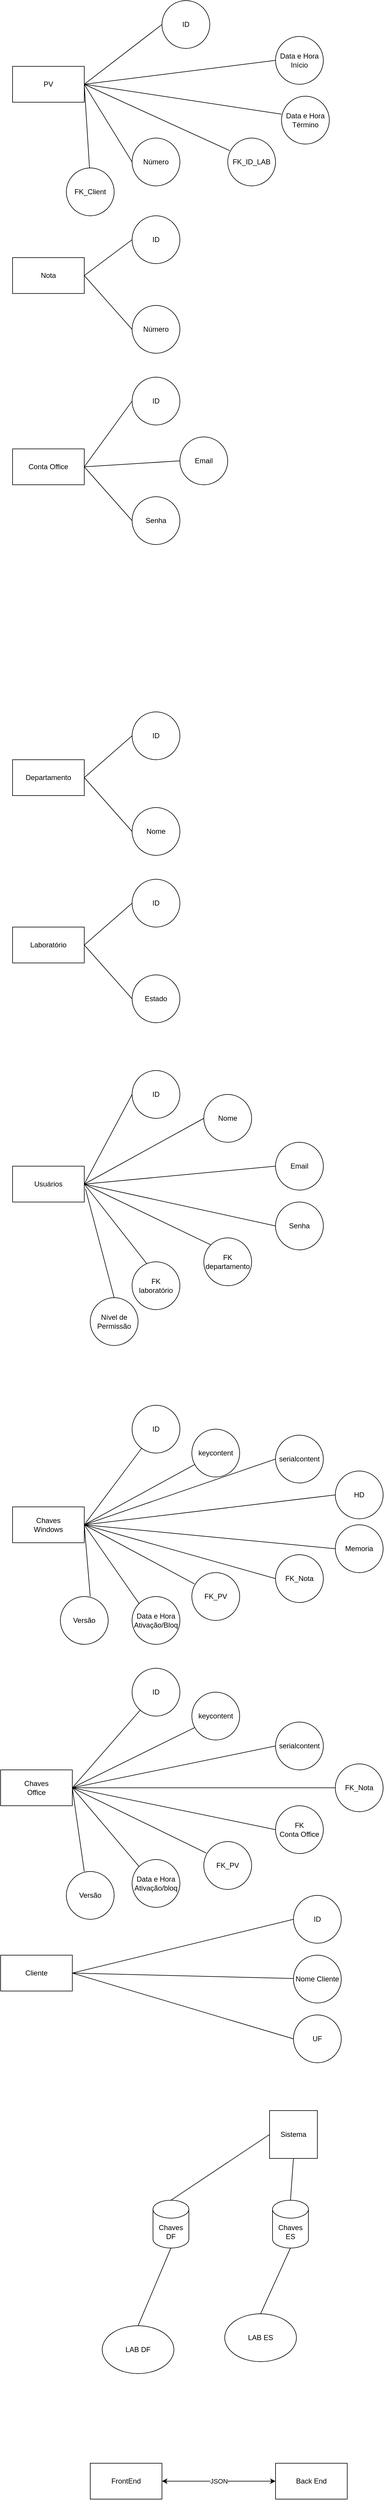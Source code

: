 <mxfile version="20.6.2" type="device"><diagram id="C5RBs43oDa-KdzZeNtuy" name="Page-1"><mxGraphModel dx="782" dy="1678" grid="1" gridSize="10" guides="1" tooltips="1" connect="1" arrows="1" fold="1" page="1" pageScale="1" pageWidth="827" pageHeight="1169" math="0" shadow="0"><root><mxCell id="WIyWlLk6GJQsqaUBKTNV-0"/><mxCell id="WIyWlLk6GJQsqaUBKTNV-1" parent="WIyWlLk6GJQsqaUBKTNV-0"/><mxCell id="e5or1n0l1bHIsKTQk7aH-1" value="Usuários" style="rounded=0;whiteSpace=wrap;html=1;" parent="WIyWlLk6GJQsqaUBKTNV-1" vertex="1"><mxGeometry x="40" y="800" width="120" height="60" as="geometry"/></mxCell><mxCell id="e5or1n0l1bHIsKTQk7aH-2" value="Chaves&lt;br&gt;Windows" style="rounded=0;whiteSpace=wrap;html=1;" parent="WIyWlLk6GJQsqaUBKTNV-1" vertex="1"><mxGeometry x="40" y="1370" width="120" height="60" as="geometry"/></mxCell><mxCell id="e5or1n0l1bHIsKTQk7aH-3" value="FK_PV" style="ellipse;whiteSpace=wrap;html=1;aspect=fixed;" parent="WIyWlLk6GJQsqaUBKTNV-1" vertex="1"><mxGeometry x="340" y="1480" width="80" height="80" as="geometry"/></mxCell><mxCell id="e5or1n0l1bHIsKTQk7aH-4" value="FK_Nota" style="ellipse;whiteSpace=wrap;html=1;aspect=fixed;" parent="WIyWlLk6GJQsqaUBKTNV-1" vertex="1"><mxGeometry x="480" y="1450" width="80" height="80" as="geometry"/></mxCell><mxCell id="e5or1n0l1bHIsKTQk7aH-5" value="ID" style="ellipse;whiteSpace=wrap;html=1;aspect=fixed;" parent="WIyWlLk6GJQsqaUBKTNV-1" vertex="1"><mxGeometry x="240" y="1200" width="80" height="80" as="geometry"/></mxCell><mxCell id="e5or1n0l1bHIsKTQk7aH-6" value="keycontent" style="ellipse;whiteSpace=wrap;html=1;aspect=fixed;" parent="WIyWlLk6GJQsqaUBKTNV-1" vertex="1"><mxGeometry x="340" y="1240" width="80" height="80" as="geometry"/></mxCell><mxCell id="e5or1n0l1bHIsKTQk7aH-7" value="serialcontent" style="ellipse;whiteSpace=wrap;html=1;aspect=fixed;" parent="WIyWlLk6GJQsqaUBKTNV-1" vertex="1"><mxGeometry x="480" y="1250" width="80" height="80" as="geometry"/></mxCell><mxCell id="e5or1n0l1bHIsKTQk7aH-8" value="Data e Hora&lt;br&gt;Ativação/Bloq" style="ellipse;whiteSpace=wrap;html=1;aspect=fixed;" parent="WIyWlLk6GJQsqaUBKTNV-1" vertex="1"><mxGeometry x="240" y="1520" width="80" height="80" as="geometry"/></mxCell><mxCell id="e5or1n0l1bHIsKTQk7aH-9" value="" style="endArrow=none;html=1;rounded=0;exitX=1;exitY=0.5;exitDx=0;exitDy=0;" parent="WIyWlLk6GJQsqaUBKTNV-1" source="e5or1n0l1bHIsKTQk7aH-2" target="e5or1n0l1bHIsKTQk7aH-5" edge="1"><mxGeometry width="50" height="50" relative="1" as="geometry"><mxPoint x="220" y="1400" as="sourcePoint"/><mxPoint x="270" y="1350" as="targetPoint"/></mxGeometry></mxCell><mxCell id="e5or1n0l1bHIsKTQk7aH-10" value="" style="endArrow=none;html=1;rounded=0;exitX=1;exitY=0.5;exitDx=0;exitDy=0;entryX=0.063;entryY=0.738;entryDx=0;entryDy=0;entryPerimeter=0;" parent="WIyWlLk6GJQsqaUBKTNV-1" source="e5or1n0l1bHIsKTQk7aH-2" target="e5or1n0l1bHIsKTQk7aH-6" edge="1"><mxGeometry width="50" height="50" relative="1" as="geometry"><mxPoint x="380" y="1600" as="sourcePoint"/><mxPoint x="430" y="1550" as="targetPoint"/></mxGeometry></mxCell><mxCell id="e5or1n0l1bHIsKTQk7aH-11" value="" style="endArrow=none;html=1;rounded=0;exitX=1;exitY=0.5;exitDx=0;exitDy=0;entryX=0;entryY=0.5;entryDx=0;entryDy=0;" parent="WIyWlLk6GJQsqaUBKTNV-1" source="e5or1n0l1bHIsKTQk7aH-2" target="e5or1n0l1bHIsKTQk7aH-7" edge="1"><mxGeometry width="50" height="50" relative="1" as="geometry"><mxPoint x="380" y="1600" as="sourcePoint"/><mxPoint x="430" y="1550" as="targetPoint"/></mxGeometry></mxCell><mxCell id="e5or1n0l1bHIsKTQk7aH-12" value="" style="endArrow=none;html=1;rounded=0;exitX=1;exitY=0.5;exitDx=0;exitDy=0;entryX=0;entryY=0.5;entryDx=0;entryDy=0;" parent="WIyWlLk6GJQsqaUBKTNV-1" source="e5or1n0l1bHIsKTQk7aH-2" target="e5or1n0l1bHIsKTQk7aH-4" edge="1"><mxGeometry width="50" height="50" relative="1" as="geometry"><mxPoint x="380" y="1600" as="sourcePoint"/><mxPoint x="430" y="1550" as="targetPoint"/></mxGeometry></mxCell><mxCell id="e5or1n0l1bHIsKTQk7aH-13" value="" style="endArrow=none;html=1;rounded=0;exitX=1;exitY=0.5;exitDx=0;exitDy=0;entryX=0.053;entryY=0.235;entryDx=0;entryDy=0;entryPerimeter=0;" parent="WIyWlLk6GJQsqaUBKTNV-1" source="e5or1n0l1bHIsKTQk7aH-2" target="e5or1n0l1bHIsKTQk7aH-3" edge="1"><mxGeometry width="50" height="50" relative="1" as="geometry"><mxPoint x="380" y="1600" as="sourcePoint"/><mxPoint x="430" y="1550" as="targetPoint"/></mxGeometry></mxCell><mxCell id="e5or1n0l1bHIsKTQk7aH-14" value="" style="endArrow=none;html=1;rounded=0;exitX=1;exitY=0.5;exitDx=0;exitDy=0;entryX=0;entryY=0;entryDx=0;entryDy=0;" parent="WIyWlLk6GJQsqaUBKTNV-1" source="e5or1n0l1bHIsKTQk7aH-2" target="e5or1n0l1bHIsKTQk7aH-8" edge="1"><mxGeometry width="50" height="50" relative="1" as="geometry"><mxPoint x="380" y="1600" as="sourcePoint"/><mxPoint x="430" y="1550" as="targetPoint"/></mxGeometry></mxCell><mxCell id="e5or1n0l1bHIsKTQk7aH-15" value="ID" style="ellipse;whiteSpace=wrap;html=1;aspect=fixed;" parent="WIyWlLk6GJQsqaUBKTNV-1" vertex="1"><mxGeometry x="240" y="640" width="80" height="80" as="geometry"/></mxCell><mxCell id="e5or1n0l1bHIsKTQk7aH-16" value="Nome" style="ellipse;whiteSpace=wrap;html=1;aspect=fixed;" parent="WIyWlLk6GJQsqaUBKTNV-1" vertex="1"><mxGeometry x="360" y="680" width="80" height="80" as="geometry"/></mxCell><mxCell id="e5or1n0l1bHIsKTQk7aH-18" value="Email" style="ellipse;whiteSpace=wrap;html=1;aspect=fixed;" parent="WIyWlLk6GJQsqaUBKTNV-1" vertex="1"><mxGeometry x="480" y="760" width="80" height="80" as="geometry"/></mxCell><mxCell id="e5or1n0l1bHIsKTQk7aH-19" value="Senha" style="ellipse;whiteSpace=wrap;html=1;aspect=fixed;" parent="WIyWlLk6GJQsqaUBKTNV-1" vertex="1"><mxGeometry x="480" y="860" width="80" height="80" as="geometry"/></mxCell><mxCell id="e5or1n0l1bHIsKTQk7aH-20" value="" style="endArrow=none;html=1;rounded=0;exitX=1;exitY=0.5;exitDx=0;exitDy=0;entryX=0;entryY=0.5;entryDx=0;entryDy=0;" parent="WIyWlLk6GJQsqaUBKTNV-1" source="e5or1n0l1bHIsKTQk7aH-1" target="e5or1n0l1bHIsKTQk7aH-15" edge="1"><mxGeometry width="50" height="50" relative="1" as="geometry"><mxPoint x="380" y="880" as="sourcePoint"/><mxPoint x="430" y="830" as="targetPoint"/></mxGeometry></mxCell><mxCell id="e5or1n0l1bHIsKTQk7aH-21" value="" style="endArrow=none;html=1;rounded=0;exitX=1;exitY=0.5;exitDx=0;exitDy=0;entryX=0;entryY=0.5;entryDx=0;entryDy=0;" parent="WIyWlLk6GJQsqaUBKTNV-1" source="e5or1n0l1bHIsKTQk7aH-1" target="e5or1n0l1bHIsKTQk7aH-16" edge="1"><mxGeometry width="50" height="50" relative="1" as="geometry"><mxPoint x="380" y="880" as="sourcePoint"/><mxPoint x="430" y="830" as="targetPoint"/></mxGeometry></mxCell><mxCell id="e5or1n0l1bHIsKTQk7aH-23" value="" style="endArrow=none;html=1;rounded=0;exitX=1;exitY=0.5;exitDx=0;exitDy=0;entryX=0;entryY=0.5;entryDx=0;entryDy=0;" parent="WIyWlLk6GJQsqaUBKTNV-1" source="e5or1n0l1bHIsKTQk7aH-1" target="e5or1n0l1bHIsKTQk7aH-18" edge="1"><mxGeometry width="50" height="50" relative="1" as="geometry"><mxPoint x="380" y="880" as="sourcePoint"/><mxPoint x="430" y="830" as="targetPoint"/></mxGeometry></mxCell><mxCell id="e5or1n0l1bHIsKTQk7aH-24" value="" style="endArrow=none;html=1;rounded=0;exitX=1;exitY=0.5;exitDx=0;exitDy=0;entryX=0;entryY=0.5;entryDx=0;entryDy=0;" parent="WIyWlLk6GJQsqaUBKTNV-1" source="e5or1n0l1bHIsKTQk7aH-1" target="e5or1n0l1bHIsKTQk7aH-19" edge="1"><mxGeometry width="50" height="50" relative="1" as="geometry"><mxPoint x="380" y="880" as="sourcePoint"/><mxPoint x="430" y="830" as="targetPoint"/></mxGeometry></mxCell><mxCell id="e5or1n0l1bHIsKTQk7aH-25" value="Departamento" style="rounded=0;whiteSpace=wrap;html=1;" parent="WIyWlLk6GJQsqaUBKTNV-1" vertex="1"><mxGeometry x="40" y="120" width="120" height="60" as="geometry"/></mxCell><mxCell id="e5or1n0l1bHIsKTQk7aH-26" value="ID" style="ellipse;whiteSpace=wrap;html=1;aspect=fixed;" parent="WIyWlLk6GJQsqaUBKTNV-1" vertex="1"><mxGeometry x="240" y="40" width="80" height="80" as="geometry"/></mxCell><mxCell id="e5or1n0l1bHIsKTQk7aH-27" value="Nome" style="ellipse;whiteSpace=wrap;html=1;aspect=fixed;" parent="WIyWlLk6GJQsqaUBKTNV-1" vertex="1"><mxGeometry x="240" y="200" width="80" height="80" as="geometry"/></mxCell><mxCell id="e5or1n0l1bHIsKTQk7aH-28" value="" style="endArrow=none;html=1;rounded=0;exitX=1;exitY=0.5;exitDx=0;exitDy=0;entryX=0;entryY=0.5;entryDx=0;entryDy=0;" parent="WIyWlLk6GJQsqaUBKTNV-1" source="e5or1n0l1bHIsKTQk7aH-25" target="e5or1n0l1bHIsKTQk7aH-26" edge="1"><mxGeometry width="50" height="50" relative="1" as="geometry"><mxPoint x="380" y="100" as="sourcePoint"/><mxPoint x="430" y="50" as="targetPoint"/></mxGeometry></mxCell><mxCell id="e5or1n0l1bHIsKTQk7aH-29" value="" style="endArrow=none;html=1;rounded=0;exitX=1;exitY=0.5;exitDx=0;exitDy=0;entryX=0;entryY=0.5;entryDx=0;entryDy=0;" parent="WIyWlLk6GJQsqaUBKTNV-1" source="e5or1n0l1bHIsKTQk7aH-25" target="e5or1n0l1bHIsKTQk7aH-27" edge="1"><mxGeometry width="50" height="50" relative="1" as="geometry"><mxPoint x="380" y="100" as="sourcePoint"/><mxPoint x="430" y="50" as="targetPoint"/></mxGeometry></mxCell><mxCell id="e5or1n0l1bHIsKTQk7aH-30" value="Laboratório" style="rounded=0;whiteSpace=wrap;html=1;" parent="WIyWlLk6GJQsqaUBKTNV-1" vertex="1"><mxGeometry x="40" y="400" width="120" height="60" as="geometry"/></mxCell><mxCell id="e5or1n0l1bHIsKTQk7aH-31" value="ID" style="ellipse;whiteSpace=wrap;html=1;aspect=fixed;" parent="WIyWlLk6GJQsqaUBKTNV-1" vertex="1"><mxGeometry x="240" y="320" width="80" height="80" as="geometry"/></mxCell><mxCell id="e5or1n0l1bHIsKTQk7aH-32" value="Estado" style="ellipse;whiteSpace=wrap;html=1;aspect=fixed;" parent="WIyWlLk6GJQsqaUBKTNV-1" vertex="1"><mxGeometry x="240" y="480" width="80" height="80" as="geometry"/></mxCell><mxCell id="e5or1n0l1bHIsKTQk7aH-33" value="" style="endArrow=none;html=1;rounded=0;exitX=1;exitY=0.5;exitDx=0;exitDy=0;entryX=0;entryY=0.5;entryDx=0;entryDy=0;" parent="WIyWlLk6GJQsqaUBKTNV-1" source="e5or1n0l1bHIsKTQk7aH-30" target="e5or1n0l1bHIsKTQk7aH-31" edge="1"><mxGeometry width="50" height="50" relative="1" as="geometry"><mxPoint x="380" y="380" as="sourcePoint"/><mxPoint x="430" y="330" as="targetPoint"/></mxGeometry></mxCell><mxCell id="e5or1n0l1bHIsKTQk7aH-34" value="" style="endArrow=none;html=1;rounded=0;exitX=1;exitY=0.5;exitDx=0;exitDy=0;entryX=0;entryY=0.5;entryDx=0;entryDy=0;" parent="WIyWlLk6GJQsqaUBKTNV-1" source="e5or1n0l1bHIsKTQk7aH-30" target="e5or1n0l1bHIsKTQk7aH-32" edge="1"><mxGeometry width="50" height="50" relative="1" as="geometry"><mxPoint x="380" y="380" as="sourcePoint"/><mxPoint x="430" y="330" as="targetPoint"/></mxGeometry></mxCell><mxCell id="e5or1n0l1bHIsKTQk7aH-35" value="FK&lt;br&gt;departamento" style="ellipse;whiteSpace=wrap;html=1;aspect=fixed;" parent="WIyWlLk6GJQsqaUBKTNV-1" vertex="1"><mxGeometry x="360" y="920" width="80" height="80" as="geometry"/></mxCell><mxCell id="e5or1n0l1bHIsKTQk7aH-36" value="FK&lt;br&gt;laboratório" style="ellipse;whiteSpace=wrap;html=1;aspect=fixed;" parent="WIyWlLk6GJQsqaUBKTNV-1" vertex="1"><mxGeometry x="240" y="960" width="80" height="80" as="geometry"/></mxCell><mxCell id="e5or1n0l1bHIsKTQk7aH-37" value="" style="endArrow=none;html=1;rounded=0;entryX=1;entryY=0.5;entryDx=0;entryDy=0;exitX=0;exitY=0;exitDx=0;exitDy=0;" parent="WIyWlLk6GJQsqaUBKTNV-1" source="e5or1n0l1bHIsKTQk7aH-35" target="e5or1n0l1bHIsKTQk7aH-1" edge="1"><mxGeometry width="50" height="50" relative="1" as="geometry"><mxPoint x="380" y="1180" as="sourcePoint"/><mxPoint x="200" y="920" as="targetPoint"/></mxGeometry></mxCell><mxCell id="e5or1n0l1bHIsKTQk7aH-38" value="" style="endArrow=none;html=1;rounded=0;exitX=1;exitY=0.5;exitDx=0;exitDy=0;entryX=0.308;entryY=0.04;entryDx=0;entryDy=0;entryPerimeter=0;" parent="WIyWlLk6GJQsqaUBKTNV-1" source="e5or1n0l1bHIsKTQk7aH-1" target="e5or1n0l1bHIsKTQk7aH-36" edge="1"><mxGeometry width="50" height="50" relative="1" as="geometry"><mxPoint x="380" y="1180" as="sourcePoint"/><mxPoint x="430" y="1130" as="targetPoint"/></mxGeometry></mxCell><mxCell id="e5or1n0l1bHIsKTQk7aH-39" value="Chaves&lt;br&gt;Office" style="rounded=0;whiteSpace=wrap;html=1;" parent="WIyWlLk6GJQsqaUBKTNV-1" vertex="1"><mxGeometry x="20" y="1810" width="120" height="60" as="geometry"/></mxCell><mxCell id="e5or1n0l1bHIsKTQk7aH-40" value="FK_PV" style="ellipse;whiteSpace=wrap;html=1;aspect=fixed;" parent="WIyWlLk6GJQsqaUBKTNV-1" vertex="1"><mxGeometry x="360" y="1930" width="80" height="80" as="geometry"/></mxCell><mxCell id="e5or1n0l1bHIsKTQk7aH-41" value="FK_Nota" style="ellipse;whiteSpace=wrap;html=1;aspect=fixed;" parent="WIyWlLk6GJQsqaUBKTNV-1" vertex="1"><mxGeometry x="580" y="1800" width="80" height="80" as="geometry"/></mxCell><mxCell id="e5or1n0l1bHIsKTQk7aH-42" value="ID" style="ellipse;whiteSpace=wrap;html=1;aspect=fixed;" parent="WIyWlLk6GJQsqaUBKTNV-1" vertex="1"><mxGeometry x="240" y="1640" width="80" height="80" as="geometry"/></mxCell><mxCell id="e5or1n0l1bHIsKTQk7aH-43" value="keycontent" style="ellipse;whiteSpace=wrap;html=1;aspect=fixed;" parent="WIyWlLk6GJQsqaUBKTNV-1" vertex="1"><mxGeometry x="340" y="1680" width="80" height="80" as="geometry"/></mxCell><mxCell id="e5or1n0l1bHIsKTQk7aH-44" value="serialcontent" style="ellipse;whiteSpace=wrap;html=1;aspect=fixed;" parent="WIyWlLk6GJQsqaUBKTNV-1" vertex="1"><mxGeometry x="480" y="1730" width="80" height="80" as="geometry"/></mxCell><mxCell id="e5or1n0l1bHIsKTQk7aH-45" value="Data e Hora&lt;br&gt;Ativação/bloq" style="ellipse;whiteSpace=wrap;html=1;aspect=fixed;" parent="WIyWlLk6GJQsqaUBKTNV-1" vertex="1"><mxGeometry x="240" y="1960" width="80" height="80" as="geometry"/></mxCell><mxCell id="e5or1n0l1bHIsKTQk7aH-46" value="" style="endArrow=none;html=1;rounded=0;exitX=1;exitY=0.5;exitDx=0;exitDy=0;" parent="WIyWlLk6GJQsqaUBKTNV-1" source="e5or1n0l1bHIsKTQk7aH-39" target="e5or1n0l1bHIsKTQk7aH-42" edge="1"><mxGeometry width="50" height="50" relative="1" as="geometry"><mxPoint x="220" y="1840" as="sourcePoint"/><mxPoint x="270" y="1790" as="targetPoint"/></mxGeometry></mxCell><mxCell id="e5or1n0l1bHIsKTQk7aH-47" value="" style="endArrow=none;html=1;rounded=0;exitX=1;exitY=0.5;exitDx=0;exitDy=0;entryX=0.063;entryY=0.738;entryDx=0;entryDy=0;entryPerimeter=0;" parent="WIyWlLk6GJQsqaUBKTNV-1" source="e5or1n0l1bHIsKTQk7aH-39" target="e5or1n0l1bHIsKTQk7aH-43" edge="1"><mxGeometry width="50" height="50" relative="1" as="geometry"><mxPoint x="380" y="2040" as="sourcePoint"/><mxPoint x="430" y="1990" as="targetPoint"/></mxGeometry></mxCell><mxCell id="e5or1n0l1bHIsKTQk7aH-48" value="" style="endArrow=none;html=1;rounded=0;exitX=1;exitY=0.5;exitDx=0;exitDy=0;entryX=0;entryY=0.5;entryDx=0;entryDy=0;" parent="WIyWlLk6GJQsqaUBKTNV-1" source="e5or1n0l1bHIsKTQk7aH-39" target="e5or1n0l1bHIsKTQk7aH-44" edge="1"><mxGeometry width="50" height="50" relative="1" as="geometry"><mxPoint x="380" y="2040" as="sourcePoint"/><mxPoint x="430" y="1990" as="targetPoint"/></mxGeometry></mxCell><mxCell id="e5or1n0l1bHIsKTQk7aH-49" value="" style="endArrow=none;html=1;rounded=0;exitX=1;exitY=0.5;exitDx=0;exitDy=0;entryX=0;entryY=0.5;entryDx=0;entryDy=0;" parent="WIyWlLk6GJQsqaUBKTNV-1" source="e5or1n0l1bHIsKTQk7aH-39" target="e5or1n0l1bHIsKTQk7aH-41" edge="1"><mxGeometry width="50" height="50" relative="1" as="geometry"><mxPoint x="380" y="2040" as="sourcePoint"/><mxPoint x="430" y="1990" as="targetPoint"/></mxGeometry></mxCell><mxCell id="e5or1n0l1bHIsKTQk7aH-50" value="" style="endArrow=none;html=1;rounded=0;exitX=1;exitY=0.5;exitDx=0;exitDy=0;entryX=0.05;entryY=0.238;entryDx=0;entryDy=0;entryPerimeter=0;" parent="WIyWlLk6GJQsqaUBKTNV-1" source="e5or1n0l1bHIsKTQk7aH-39" target="e5or1n0l1bHIsKTQk7aH-40" edge="1"><mxGeometry width="50" height="50" relative="1" as="geometry"><mxPoint x="380" y="2040" as="sourcePoint"/><mxPoint x="430" y="1990" as="targetPoint"/></mxGeometry></mxCell><mxCell id="e5or1n0l1bHIsKTQk7aH-51" value="" style="endArrow=none;html=1;rounded=0;exitX=1;exitY=0.5;exitDx=0;exitDy=0;entryX=0;entryY=0;entryDx=0;entryDy=0;" parent="WIyWlLk6GJQsqaUBKTNV-1" source="e5or1n0l1bHIsKTQk7aH-39" target="e5or1n0l1bHIsKTQk7aH-45" edge="1"><mxGeometry width="50" height="50" relative="1" as="geometry"><mxPoint x="380" y="2040" as="sourcePoint"/><mxPoint x="430" y="1990" as="targetPoint"/></mxGeometry></mxCell><mxCell id="e5or1n0l1bHIsKTQk7aH-52" value="FK&lt;br&gt;Conta Office" style="ellipse;whiteSpace=wrap;html=1;aspect=fixed;" parent="WIyWlLk6GJQsqaUBKTNV-1" vertex="1"><mxGeometry x="480" y="1870" width="80" height="80" as="geometry"/></mxCell><mxCell id="e5or1n0l1bHIsKTQk7aH-54" value="" style="endArrow=none;html=1;rounded=0;exitX=1;exitY=0.5;exitDx=0;exitDy=0;entryX=0;entryY=0.5;entryDx=0;entryDy=0;" parent="WIyWlLk6GJQsqaUBKTNV-1" source="e5or1n0l1bHIsKTQk7aH-39" target="e5or1n0l1bHIsKTQk7aH-52" edge="1"><mxGeometry width="50" height="50" relative="1" as="geometry"><mxPoint x="330" y="2060" as="sourcePoint"/><mxPoint x="380" y="2010" as="targetPoint"/></mxGeometry></mxCell><mxCell id="e5or1n0l1bHIsKTQk7aH-56" value="Conta Office" style="rounded=0;whiteSpace=wrap;html=1;" parent="WIyWlLk6GJQsqaUBKTNV-1" vertex="1"><mxGeometry x="40" y="-400" width="120" height="60" as="geometry"/></mxCell><mxCell id="e5or1n0l1bHIsKTQk7aH-57" value="ID" style="ellipse;whiteSpace=wrap;html=1;aspect=fixed;" parent="WIyWlLk6GJQsqaUBKTNV-1" vertex="1"><mxGeometry x="240" y="-520" width="80" height="80" as="geometry"/></mxCell><mxCell id="e5or1n0l1bHIsKTQk7aH-58" value="Senha" style="ellipse;whiteSpace=wrap;html=1;aspect=fixed;" parent="WIyWlLk6GJQsqaUBKTNV-1" vertex="1"><mxGeometry x="240" y="-320" width="80" height="80" as="geometry"/></mxCell><mxCell id="e5or1n0l1bHIsKTQk7aH-59" value="" style="endArrow=none;html=1;rounded=0;exitX=1;exitY=0.5;exitDx=0;exitDy=0;entryX=0;entryY=0.5;entryDx=0;entryDy=0;" parent="WIyWlLk6GJQsqaUBKTNV-1" source="e5or1n0l1bHIsKTQk7aH-56" target="e5or1n0l1bHIsKTQk7aH-57" edge="1"><mxGeometry width="50" height="50" relative="1" as="geometry"><mxPoint x="380" y="-420" as="sourcePoint"/><mxPoint x="430" y="-470" as="targetPoint"/></mxGeometry></mxCell><mxCell id="e5or1n0l1bHIsKTQk7aH-60" value="" style="endArrow=none;html=1;rounded=0;exitX=1;exitY=0.5;exitDx=0;exitDy=0;entryX=0;entryY=0.5;entryDx=0;entryDy=0;" parent="WIyWlLk6GJQsqaUBKTNV-1" source="e5or1n0l1bHIsKTQk7aH-56" target="e5or1n0l1bHIsKTQk7aH-58" edge="1"><mxGeometry width="50" height="50" relative="1" as="geometry"><mxPoint x="380" y="-420" as="sourcePoint"/><mxPoint x="430" y="-470" as="targetPoint"/></mxGeometry></mxCell><mxCell id="e5or1n0l1bHIsKTQk7aH-61" value="Email" style="ellipse;whiteSpace=wrap;html=1;aspect=fixed;" parent="WIyWlLk6GJQsqaUBKTNV-1" vertex="1"><mxGeometry x="320" y="-420" width="80" height="80" as="geometry"/></mxCell><mxCell id="e5or1n0l1bHIsKTQk7aH-63" value="Nota" style="rounded=0;whiteSpace=wrap;html=1;" parent="WIyWlLk6GJQsqaUBKTNV-1" vertex="1"><mxGeometry x="40" y="-720" width="120" height="60" as="geometry"/></mxCell><mxCell id="e5or1n0l1bHIsKTQk7aH-64" value="ID" style="ellipse;whiteSpace=wrap;html=1;aspect=fixed;" parent="WIyWlLk6GJQsqaUBKTNV-1" vertex="1"><mxGeometry x="240" y="-790" width="80" height="80" as="geometry"/></mxCell><mxCell id="e5or1n0l1bHIsKTQk7aH-65" value="Número" style="ellipse;whiteSpace=wrap;html=1;aspect=fixed;" parent="WIyWlLk6GJQsqaUBKTNV-1" vertex="1"><mxGeometry x="240" y="-640" width="80" height="80" as="geometry"/></mxCell><mxCell id="e5or1n0l1bHIsKTQk7aH-66" value="" style="endArrow=none;html=1;rounded=0;exitX=1;exitY=0.5;exitDx=0;exitDy=0;entryX=0;entryY=0.5;entryDx=0;entryDy=0;" parent="WIyWlLk6GJQsqaUBKTNV-1" source="e5or1n0l1bHIsKTQk7aH-63" target="e5or1n0l1bHIsKTQk7aH-64" edge="1"><mxGeometry width="50" height="50" relative="1" as="geometry"><mxPoint x="380" y="-740" as="sourcePoint"/><mxPoint x="430" y="-790" as="targetPoint"/></mxGeometry></mxCell><mxCell id="e5or1n0l1bHIsKTQk7aH-67" value="" style="endArrow=none;html=1;rounded=0;exitX=1;exitY=0.5;exitDx=0;exitDy=0;entryX=0;entryY=0.5;entryDx=0;entryDy=0;" parent="WIyWlLk6GJQsqaUBKTNV-1" source="e5or1n0l1bHIsKTQk7aH-63" target="e5or1n0l1bHIsKTQk7aH-65" edge="1"><mxGeometry width="50" height="50" relative="1" as="geometry"><mxPoint x="380" y="-740" as="sourcePoint"/><mxPoint x="240" y="-600" as="targetPoint"/></mxGeometry></mxCell><mxCell id="e5or1n0l1bHIsKTQk7aH-68" value="PV" style="rounded=0;whiteSpace=wrap;html=1;" parent="WIyWlLk6GJQsqaUBKTNV-1" vertex="1"><mxGeometry x="40" y="-1040" width="120" height="60" as="geometry"/></mxCell><mxCell id="e5or1n0l1bHIsKTQk7aH-69" value="ID" style="ellipse;whiteSpace=wrap;html=1;aspect=fixed;" parent="WIyWlLk6GJQsqaUBKTNV-1" vertex="1"><mxGeometry x="290" y="-1150" width="80" height="80" as="geometry"/></mxCell><mxCell id="e5or1n0l1bHIsKTQk7aH-70" value="Número" style="ellipse;whiteSpace=wrap;html=1;aspect=fixed;" parent="WIyWlLk6GJQsqaUBKTNV-1" vertex="1"><mxGeometry x="240" y="-920" width="80" height="80" as="geometry"/></mxCell><mxCell id="e5or1n0l1bHIsKTQk7aH-71" value="" style="endArrow=none;html=1;rounded=0;exitX=1;exitY=0.5;exitDx=0;exitDy=0;entryX=0;entryY=0.5;entryDx=0;entryDy=0;" parent="WIyWlLk6GJQsqaUBKTNV-1" source="e5or1n0l1bHIsKTQk7aH-68" target="e5or1n0l1bHIsKTQk7aH-69" edge="1"><mxGeometry width="50" height="50" relative="1" as="geometry"><mxPoint x="380" y="-1060" as="sourcePoint"/><mxPoint x="430" y="-1110" as="targetPoint"/></mxGeometry></mxCell><mxCell id="e5or1n0l1bHIsKTQk7aH-72" value="" style="endArrow=none;html=1;rounded=0;exitX=1;exitY=0.5;exitDx=0;exitDy=0;entryX=0;entryY=0.5;entryDx=0;entryDy=0;" parent="WIyWlLk6GJQsqaUBKTNV-1" source="e5or1n0l1bHIsKTQk7aH-68" target="e5or1n0l1bHIsKTQk7aH-70" edge="1"><mxGeometry width="50" height="50" relative="1" as="geometry"><mxPoint x="380" y="-1060" as="sourcePoint"/><mxPoint x="430" y="-1110" as="targetPoint"/></mxGeometry></mxCell><mxCell id="e5or1n0l1bHIsKTQk7aH-73" value="Data e Hora&lt;br&gt;Início" style="ellipse;whiteSpace=wrap;html=1;aspect=fixed;" parent="WIyWlLk6GJQsqaUBKTNV-1" vertex="1"><mxGeometry x="480" y="-1090" width="80" height="80" as="geometry"/></mxCell><mxCell id="e5or1n0l1bHIsKTQk7aH-74" value="Data e Hora&lt;br&gt;Término" style="ellipse;whiteSpace=wrap;html=1;aspect=fixed;" parent="WIyWlLk6GJQsqaUBKTNV-1" vertex="1"><mxGeometry x="490" y="-990" width="80" height="80" as="geometry"/></mxCell><mxCell id="e5or1n0l1bHIsKTQk7aH-75" value="" style="endArrow=none;html=1;rounded=0;exitX=1;exitY=0.5;exitDx=0;exitDy=0;entryX=0;entryY=0.5;entryDx=0;entryDy=0;" parent="WIyWlLk6GJQsqaUBKTNV-1" source="e5or1n0l1bHIsKTQk7aH-68" target="e5or1n0l1bHIsKTQk7aH-73" edge="1"><mxGeometry width="50" height="50" relative="1" as="geometry"><mxPoint x="320" y="-1130" as="sourcePoint"/><mxPoint x="370" y="-1180" as="targetPoint"/></mxGeometry></mxCell><mxCell id="e5or1n0l1bHIsKTQk7aH-76" value="" style="endArrow=none;html=1;rounded=0;exitX=1;exitY=0.5;exitDx=0;exitDy=0;entryX=0;entryY=0.375;entryDx=0;entryDy=0;entryPerimeter=0;" parent="WIyWlLk6GJQsqaUBKTNV-1" source="e5or1n0l1bHIsKTQk7aH-68" target="e5or1n0l1bHIsKTQk7aH-74" edge="1"><mxGeometry width="50" height="50" relative="1" as="geometry"><mxPoint x="320" y="-1130" as="sourcePoint"/><mxPoint x="370" y="-1180" as="targetPoint"/></mxGeometry></mxCell><mxCell id="e5or1n0l1bHIsKTQk7aH-77" value="" style="endArrow=none;html=1;rounded=0;exitX=1;exitY=0.5;exitDx=0;exitDy=0;entryX=0;entryY=0.5;entryDx=0;entryDy=0;" parent="WIyWlLk6GJQsqaUBKTNV-1" source="e5or1n0l1bHIsKTQk7aH-56" target="e5or1n0l1bHIsKTQk7aH-61" edge="1"><mxGeometry width="50" height="50" relative="1" as="geometry"><mxPoint x="250" y="-180" as="sourcePoint"/><mxPoint x="300" y="-230" as="targetPoint"/></mxGeometry></mxCell><mxCell id="e5or1n0l1bHIsKTQk7aH-78" value="Cliente" style="rounded=0;whiteSpace=wrap;html=1;" parent="WIyWlLk6GJQsqaUBKTNV-1" vertex="1"><mxGeometry x="20" y="2120" width="120" height="60" as="geometry"/></mxCell><mxCell id="e5or1n0l1bHIsKTQk7aH-79" value="HD" style="ellipse;whiteSpace=wrap;html=1;aspect=fixed;" parent="WIyWlLk6GJQsqaUBKTNV-1" vertex="1"><mxGeometry x="580" y="1310" width="80" height="80" as="geometry"/></mxCell><mxCell id="e5or1n0l1bHIsKTQk7aH-80" value="Memoria" style="ellipse;whiteSpace=wrap;html=1;aspect=fixed;" parent="WIyWlLk6GJQsqaUBKTNV-1" vertex="1"><mxGeometry x="580" y="1400" width="80" height="80" as="geometry"/></mxCell><mxCell id="e5or1n0l1bHIsKTQk7aH-81" value="FK_ID_LAB" style="ellipse;whiteSpace=wrap;html=1;aspect=fixed;" parent="WIyWlLk6GJQsqaUBKTNV-1" vertex="1"><mxGeometry x="400" y="-920" width="80" height="80" as="geometry"/></mxCell><mxCell id="e5or1n0l1bHIsKTQk7aH-82" value="" style="endArrow=none;html=1;rounded=0;exitX=1;exitY=0.5;exitDx=0;exitDy=0;entryX=0;entryY=0.5;entryDx=0;entryDy=0;" parent="WIyWlLk6GJQsqaUBKTNV-1" source="e5or1n0l1bHIsKTQk7aH-2" target="e5or1n0l1bHIsKTQk7aH-79" edge="1"><mxGeometry width="50" height="50" relative="1" as="geometry"><mxPoint x="390" y="1440" as="sourcePoint"/><mxPoint x="440" y="1390" as="targetPoint"/></mxGeometry></mxCell><mxCell id="e5or1n0l1bHIsKTQk7aH-83" value="" style="endArrow=none;html=1;rounded=0;exitX=1;exitY=0.5;exitDx=0;exitDy=0;entryX=0;entryY=0.5;entryDx=0;entryDy=0;" parent="WIyWlLk6GJQsqaUBKTNV-1" source="e5or1n0l1bHIsKTQk7aH-2" target="e5or1n0l1bHIsKTQk7aH-80" edge="1"><mxGeometry width="50" height="50" relative="1" as="geometry"><mxPoint x="390" y="1440" as="sourcePoint"/><mxPoint x="440" y="1390" as="targetPoint"/></mxGeometry></mxCell><mxCell id="e5or1n0l1bHIsKTQk7aH-84" value="" style="endArrow=none;html=1;rounded=0;exitX=1;exitY=0.5;exitDx=0;exitDy=0;entryX=0.042;entryY=0.263;entryDx=0;entryDy=0;entryPerimeter=0;" parent="WIyWlLk6GJQsqaUBKTNV-1" source="e5or1n0l1bHIsKTQk7aH-68" target="e5or1n0l1bHIsKTQk7aH-81" edge="1"><mxGeometry width="50" height="50" relative="1" as="geometry"><mxPoint x="390" y="-930" as="sourcePoint"/><mxPoint x="440" y="-980" as="targetPoint"/></mxGeometry></mxCell><mxCell id="JTwnlzJV_anffDWmbYvA-1" value="Nível de Permissão" style="ellipse;whiteSpace=wrap;html=1;aspect=fixed;" parent="WIyWlLk6GJQsqaUBKTNV-1" vertex="1"><mxGeometry x="170" y="1020" width="80" height="80" as="geometry"/></mxCell><mxCell id="JTwnlzJV_anffDWmbYvA-2" value="" style="endArrow=none;html=1;rounded=0;exitX=0.5;exitY=0;exitDx=0;exitDy=0;entryX=1.017;entryY=0.633;entryDx=0;entryDy=0;entryPerimeter=0;" parent="WIyWlLk6GJQsqaUBKTNV-1" source="JTwnlzJV_anffDWmbYvA-1" target="e5or1n0l1bHIsKTQk7aH-1" edge="1"><mxGeometry width="50" height="50" relative="1" as="geometry"><mxPoint x="90" y="910" as="sourcePoint"/><mxPoint x="140" y="860" as="targetPoint"/></mxGeometry></mxCell><mxCell id="JTwnlzJV_anffDWmbYvA-3" value="" style="endArrow=none;html=1;rounded=0;entryX=1;entryY=0.5;entryDx=0;entryDy=0;" parent="WIyWlLk6GJQsqaUBKTNV-1" target="e5or1n0l1bHIsKTQk7aH-68" edge="1"><mxGeometry width="50" height="50" relative="1" as="geometry"><mxPoint x="170" y="-850" as="sourcePoint"/><mxPoint x="170" y="-1010" as="targetPoint"/></mxGeometry></mxCell><mxCell id="JTwnlzJV_anffDWmbYvA-4" value="FK_Client" style="ellipse;whiteSpace=wrap;html=1;aspect=fixed;" parent="WIyWlLk6GJQsqaUBKTNV-1" vertex="1"><mxGeometry x="130" y="-870" width="80" height="80" as="geometry"/></mxCell><mxCell id="JTwnlzJV_anffDWmbYvA-5" value="" style="endArrow=none;html=1;rounded=0;exitX=1;exitY=0.5;exitDx=0;exitDy=0;" parent="WIyWlLk6GJQsqaUBKTNV-1" source="e5or1n0l1bHIsKTQk7aH-78" target="JTwnlzJV_anffDWmbYvA-12" edge="1"><mxGeometry width="50" height="50" relative="1" as="geometry"><mxPoint x="160" y="2140" as="sourcePoint"/><mxPoint x="210" y="2100" as="targetPoint"/></mxGeometry></mxCell><mxCell id="JTwnlzJV_anffDWmbYvA-7" value="" style="endArrow=none;html=1;rounded=0;exitX=1;exitY=0.5;exitDx=0;exitDy=0;entryX=0;entryY=0.5;entryDx=0;entryDy=0;" parent="WIyWlLk6GJQsqaUBKTNV-1" source="e5or1n0l1bHIsKTQk7aH-78" target="JTwnlzJV_anffDWmbYvA-15" edge="1"><mxGeometry width="50" height="50" relative="1" as="geometry"><mxPoint x="260" y="2320" as="sourcePoint"/><mxPoint x="310" y="2280" as="targetPoint"/></mxGeometry></mxCell><mxCell id="JTwnlzJV_anffDWmbYvA-12" value="Nome Cliente" style="ellipse;whiteSpace=wrap;html=1;aspect=fixed;" parent="WIyWlLk6GJQsqaUBKTNV-1" vertex="1"><mxGeometry x="510" y="2120" width="80" height="80" as="geometry"/></mxCell><mxCell id="JTwnlzJV_anffDWmbYvA-15" value="UF" style="ellipse;whiteSpace=wrap;html=1;aspect=fixed;" parent="WIyWlLk6GJQsqaUBKTNV-1" vertex="1"><mxGeometry x="510" y="2220" width="80" height="80" as="geometry"/></mxCell><mxCell id="JTwnlzJV_anffDWmbYvA-20" value="ID" style="ellipse;whiteSpace=wrap;html=1;aspect=fixed;" parent="WIyWlLk6GJQsqaUBKTNV-1" vertex="1"><mxGeometry x="510" y="2020" width="80" height="80" as="geometry"/></mxCell><mxCell id="JTwnlzJV_anffDWmbYvA-21" value="" style="endArrow=none;html=1;rounded=0;exitX=0;exitY=0.5;exitDx=0;exitDy=0;" parent="WIyWlLk6GJQsqaUBKTNV-1" source="JTwnlzJV_anffDWmbYvA-20" edge="1"><mxGeometry width="50" height="50" relative="1" as="geometry"><mxPoint x="50" y="2230" as="sourcePoint"/><mxPoint x="140" y="2150" as="targetPoint"/></mxGeometry></mxCell><mxCell id="JTwnlzJV_anffDWmbYvA-22" value="Versão" style="ellipse;whiteSpace=wrap;html=1;aspect=fixed;" parent="WIyWlLk6GJQsqaUBKTNV-1" vertex="1"><mxGeometry x="130" y="1980" width="80" height="80" as="geometry"/></mxCell><mxCell id="JTwnlzJV_anffDWmbYvA-24" value="" style="endArrow=none;html=1;rounded=0;exitX=1;exitY=0.5;exitDx=0;exitDy=0;entryX=0;entryY=0;entryDx=0;entryDy=0;" parent="WIyWlLk6GJQsqaUBKTNV-1" source="e5or1n0l1bHIsKTQk7aH-39" edge="1"><mxGeometry width="50" height="50" relative="1" as="geometry"><mxPoint x="48.28" y="1848.28" as="sourcePoint"/><mxPoint x="159.996" y="1979.996" as="targetPoint"/></mxGeometry></mxCell><mxCell id="JTwnlzJV_anffDWmbYvA-26" value="Versão" style="ellipse;whiteSpace=wrap;html=1;aspect=fixed;" parent="WIyWlLk6GJQsqaUBKTNV-1" vertex="1"><mxGeometry x="120" y="1520" width="80" height="80" as="geometry"/></mxCell><mxCell id="JTwnlzJV_anffDWmbYvA-27" value="" style="endArrow=none;html=1;rounded=0;" parent="WIyWlLk6GJQsqaUBKTNV-1" edge="1"><mxGeometry width="50" height="50" relative="1" as="geometry"><mxPoint x="160" y="1400" as="sourcePoint"/><mxPoint x="170" y="1520" as="targetPoint"/></mxGeometry></mxCell><mxCell id="B1OZ0YLbkMBU8IWp6Puj-0" value="Chaves DF" style="shape=cylinder3;whiteSpace=wrap;html=1;boundedLbl=1;backgroundOutline=1;size=15;" vertex="1" parent="WIyWlLk6GJQsqaUBKTNV-1"><mxGeometry x="275" y="2530" width="60" height="80" as="geometry"/></mxCell><mxCell id="B1OZ0YLbkMBU8IWp6Puj-2" value="LAB DF" style="ellipse;whiteSpace=wrap;html=1;" vertex="1" parent="WIyWlLk6GJQsqaUBKTNV-1"><mxGeometry x="190" y="2740" width="120" height="80" as="geometry"/></mxCell><mxCell id="B1OZ0YLbkMBU8IWp6Puj-3" value="LAB ES" style="ellipse;whiteSpace=wrap;html=1;" vertex="1" parent="WIyWlLk6GJQsqaUBKTNV-1"><mxGeometry x="395" y="2720" width="120" height="80" as="geometry"/></mxCell><mxCell id="B1OZ0YLbkMBU8IWp6Puj-4" value="" style="endArrow=none;html=1;rounded=0;exitX=0.5;exitY=0;exitDx=0;exitDy=0;entryX=0.5;entryY=1;entryDx=0;entryDy=0;entryPerimeter=0;" edge="1" parent="WIyWlLk6GJQsqaUBKTNV-1" source="B1OZ0YLbkMBU8IWp6Puj-2" target="B1OZ0YLbkMBU8IWp6Puj-0"><mxGeometry width="50" height="50" relative="1" as="geometry"><mxPoint x="265" y="2740" as="sourcePoint"/><mxPoint x="525" y="2640" as="targetPoint"/></mxGeometry></mxCell><mxCell id="B1OZ0YLbkMBU8IWp6Puj-5" value="" style="endArrow=none;html=1;rounded=0;exitX=0.5;exitY=0;exitDx=0;exitDy=0;entryX=0.5;entryY=1;entryDx=0;entryDy=0;entryPerimeter=0;" edge="1" parent="WIyWlLk6GJQsqaUBKTNV-1" source="B1OZ0YLbkMBU8IWp6Puj-3" target="B1OZ0YLbkMBU8IWp6Puj-7"><mxGeometry width="50" height="50" relative="1" as="geometry"><mxPoint x="475" y="2690" as="sourcePoint"/><mxPoint x="525" y="2640" as="targetPoint"/></mxGeometry></mxCell><mxCell id="B1OZ0YLbkMBU8IWp6Puj-6" value="Sistema" style="whiteSpace=wrap;html=1;aspect=fixed;" vertex="1" parent="WIyWlLk6GJQsqaUBKTNV-1"><mxGeometry x="470" y="2380" width="80" height="80" as="geometry"/></mxCell><mxCell id="B1OZ0YLbkMBU8IWp6Puj-7" value="Chaves ES" style="shape=cylinder3;whiteSpace=wrap;html=1;boundedLbl=1;backgroundOutline=1;size=15;" vertex="1" parent="WIyWlLk6GJQsqaUBKTNV-1"><mxGeometry x="475" y="2530" width="60" height="80" as="geometry"/></mxCell><mxCell id="B1OZ0YLbkMBU8IWp6Puj-8" value="" style="endArrow=none;html=1;rounded=0;entryX=0;entryY=0.5;entryDx=0;entryDy=0;exitX=0.5;exitY=0;exitDx=0;exitDy=0;exitPerimeter=0;" edge="1" parent="WIyWlLk6GJQsqaUBKTNV-1" source="B1OZ0YLbkMBU8IWp6Puj-0" target="B1OZ0YLbkMBU8IWp6Puj-6"><mxGeometry width="50" height="50" relative="1" as="geometry"><mxPoint x="320" y="2650" as="sourcePoint"/><mxPoint x="370" y="2600" as="targetPoint"/></mxGeometry></mxCell><mxCell id="B1OZ0YLbkMBU8IWp6Puj-9" value="" style="endArrow=none;html=1;rounded=0;entryX=0.5;entryY=1;entryDx=0;entryDy=0;exitX=0.5;exitY=0;exitDx=0;exitDy=0;exitPerimeter=0;" edge="1" parent="WIyWlLk6GJQsqaUBKTNV-1" source="B1OZ0YLbkMBU8IWp6Puj-7" target="B1OZ0YLbkMBU8IWp6Puj-6"><mxGeometry width="50" height="50" relative="1" as="geometry"><mxPoint x="320" y="2650" as="sourcePoint"/><mxPoint x="370" y="2600" as="targetPoint"/></mxGeometry></mxCell><mxCell id="B1OZ0YLbkMBU8IWp6Puj-10" value="FrontEnd" style="rounded=0;whiteSpace=wrap;html=1;" vertex="1" parent="WIyWlLk6GJQsqaUBKTNV-1"><mxGeometry x="170" y="2970" width="120" height="60" as="geometry"/></mxCell><mxCell id="B1OZ0YLbkMBU8IWp6Puj-11" value="Back End" style="rounded=0;whiteSpace=wrap;html=1;" vertex="1" parent="WIyWlLk6GJQsqaUBKTNV-1"><mxGeometry x="480" y="2970" width="120" height="60" as="geometry"/></mxCell><mxCell id="B1OZ0YLbkMBU8IWp6Puj-12" value="JSON" style="endArrow=classic;startArrow=classic;html=1;rounded=0;exitX=1;exitY=0.5;exitDx=0;exitDy=0;entryX=0;entryY=0.5;entryDx=0;entryDy=0;" edge="1" parent="WIyWlLk6GJQsqaUBKTNV-1" source="B1OZ0YLbkMBU8IWp6Puj-10" target="B1OZ0YLbkMBU8IWp6Puj-11"><mxGeometry width="50" height="50" relative="1" as="geometry"><mxPoint x="320" y="3050" as="sourcePoint"/><mxPoint x="370" y="3000" as="targetPoint"/></mxGeometry></mxCell></root></mxGraphModel></diagram></mxfile>